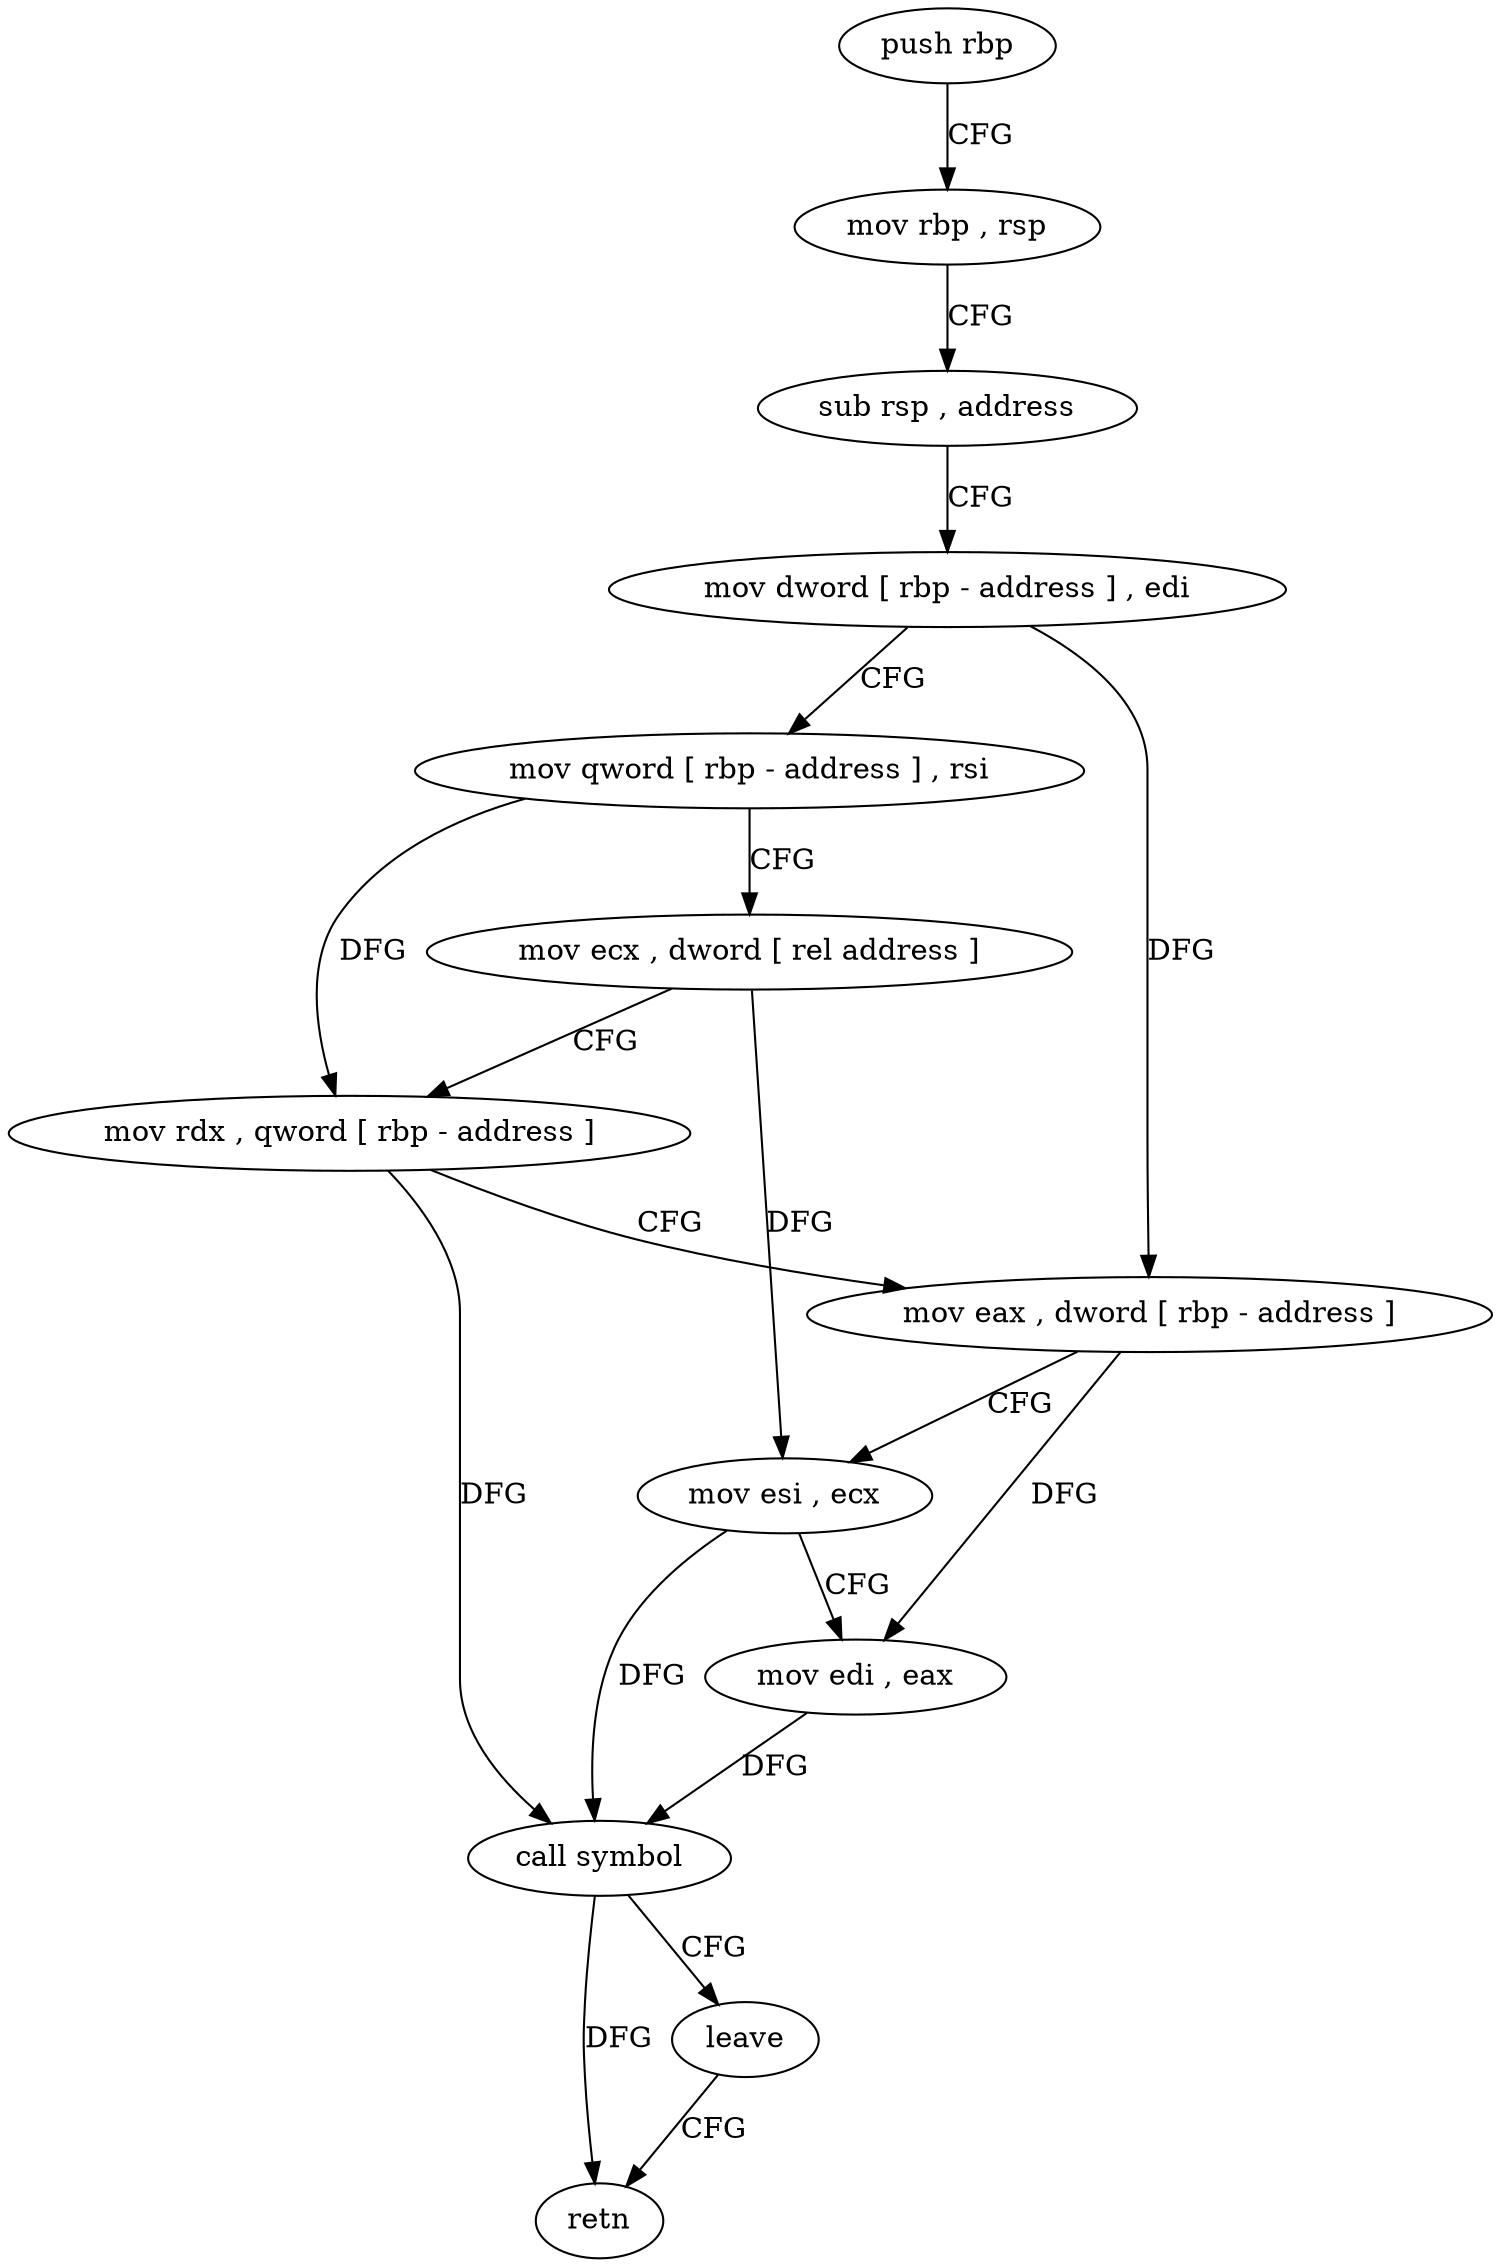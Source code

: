 digraph "func" {
"4242997" [label = "push rbp" ]
"4242998" [label = "mov rbp , rsp" ]
"4243001" [label = "sub rsp , address" ]
"4243005" [label = "mov dword [ rbp - address ] , edi" ]
"4243008" [label = "mov qword [ rbp - address ] , rsi" ]
"4243012" [label = "mov ecx , dword [ rel address ]" ]
"4243018" [label = "mov rdx , qword [ rbp - address ]" ]
"4243022" [label = "mov eax , dword [ rbp - address ]" ]
"4243025" [label = "mov esi , ecx" ]
"4243027" [label = "mov edi , eax" ]
"4243029" [label = "call symbol" ]
"4243034" [label = "leave" ]
"4243035" [label = "retn" ]
"4242997" -> "4242998" [ label = "CFG" ]
"4242998" -> "4243001" [ label = "CFG" ]
"4243001" -> "4243005" [ label = "CFG" ]
"4243005" -> "4243008" [ label = "CFG" ]
"4243005" -> "4243022" [ label = "DFG" ]
"4243008" -> "4243012" [ label = "CFG" ]
"4243008" -> "4243018" [ label = "DFG" ]
"4243012" -> "4243018" [ label = "CFG" ]
"4243012" -> "4243025" [ label = "DFG" ]
"4243018" -> "4243022" [ label = "CFG" ]
"4243018" -> "4243029" [ label = "DFG" ]
"4243022" -> "4243025" [ label = "CFG" ]
"4243022" -> "4243027" [ label = "DFG" ]
"4243025" -> "4243027" [ label = "CFG" ]
"4243025" -> "4243029" [ label = "DFG" ]
"4243027" -> "4243029" [ label = "DFG" ]
"4243029" -> "4243034" [ label = "CFG" ]
"4243029" -> "4243035" [ label = "DFG" ]
"4243034" -> "4243035" [ label = "CFG" ]
}
